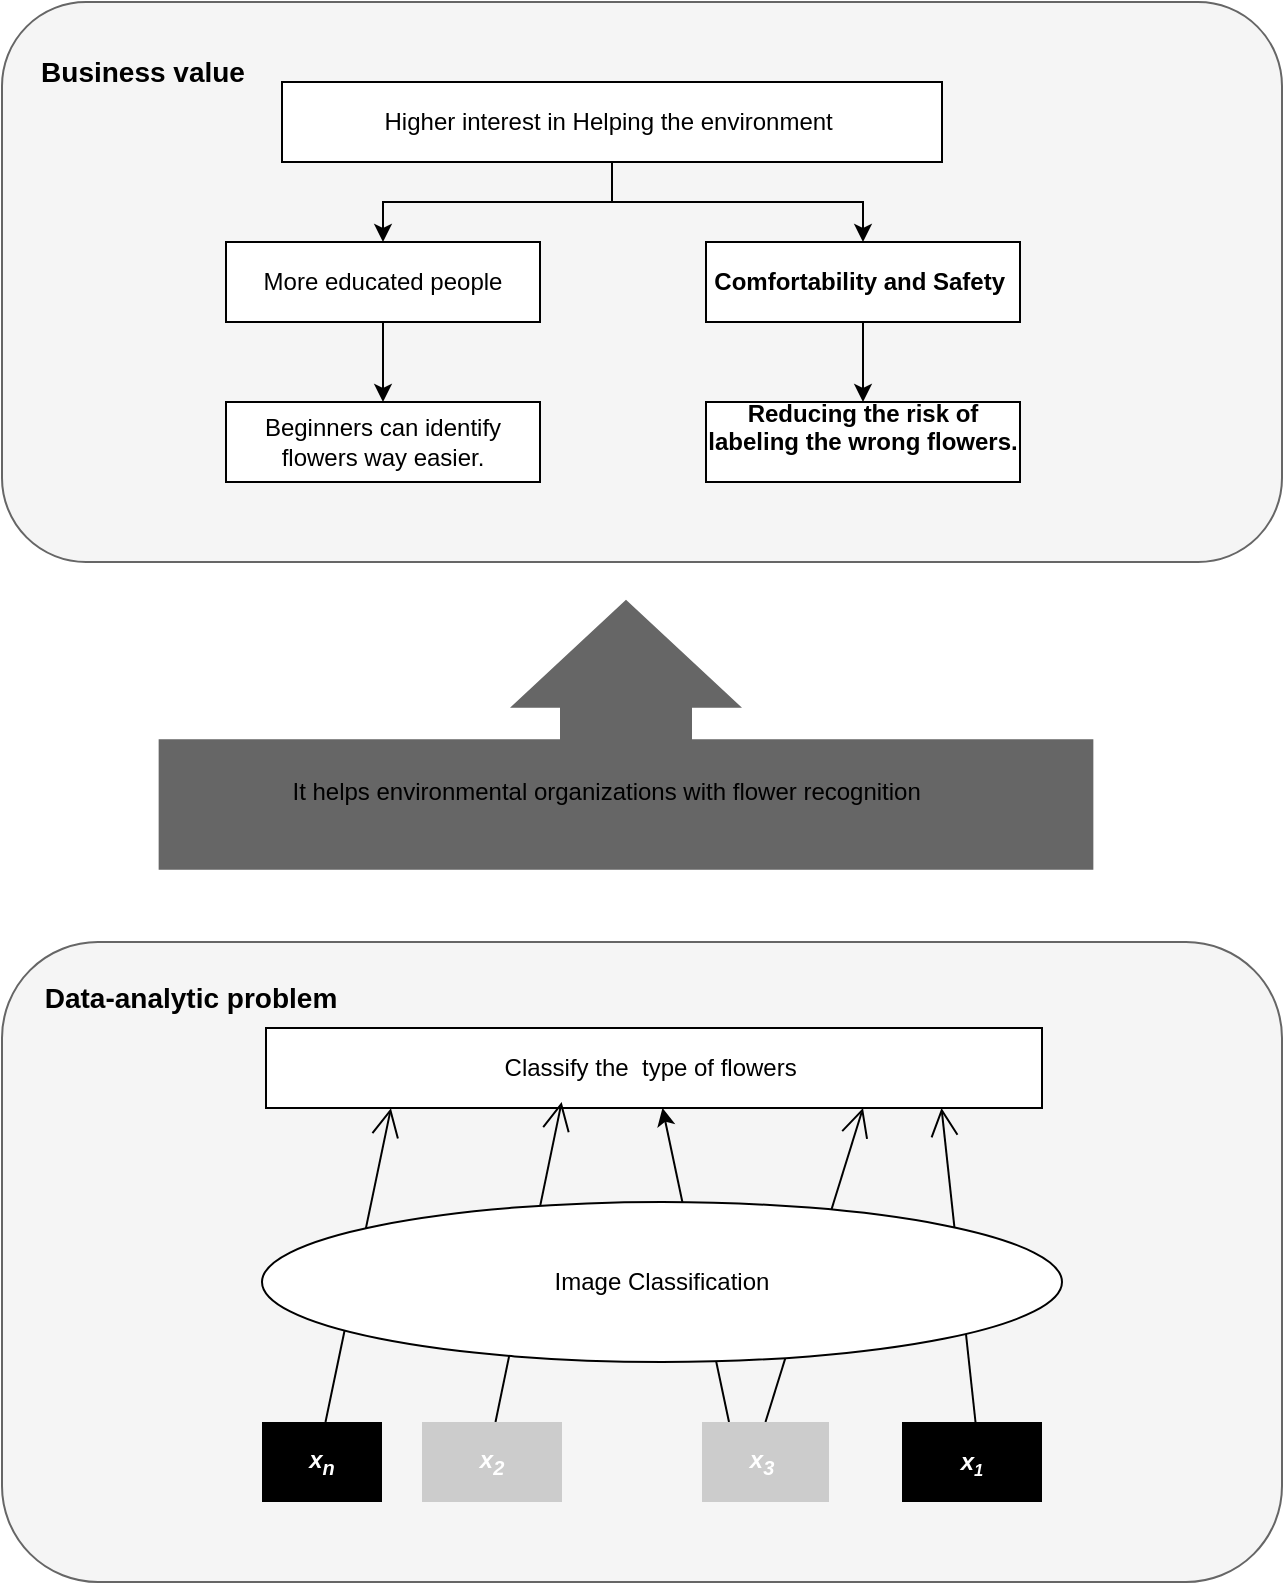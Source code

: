 <mxfile scale="1" border="0" version="24.2.3" type="device">
  <diagram id="tlBTgTD6b5n8Ggt3G-EZ" name="Page-1">
    <mxGraphModel dx="2150" dy="928" grid="1" gridSize="10" guides="1" tooltips="1" connect="1" arrows="1" fold="1" page="1" pageScale="1" pageWidth="827" pageHeight="583" math="0" shadow="0">
      <root>
        <mxCell id="0" />
        <mxCell id="1" parent="0" />
        <mxCell id="13" value="" style="rounded=1;whiteSpace=wrap;html=1;fillColor=#f5f5f5;fontColor=#333333;strokeColor=#666666;" parent="1" vertex="1">
          <mxGeometry x="240" y="500" width="640" height="320" as="geometry" />
        </mxCell>
        <mxCell id="2" value="" style="rounded=1;whiteSpace=wrap;html=1;fillColor=#f5f5f5;strokeColor=#666666;fontColor=#333333;" parent="1" vertex="1">
          <mxGeometry x="240" y="30" width="640" height="280" as="geometry" />
        </mxCell>
        <mxCell id="16" style="edgeStyle=orthogonalEdgeStyle;rounded=0;orthogonalLoop=1;jettySize=auto;html=1;" parent="1" source="3" target="8" edge="1">
          <mxGeometry relative="1" as="geometry" />
        </mxCell>
        <mxCell id="17" style="edgeStyle=orthogonalEdgeStyle;rounded=0;orthogonalLoop=1;jettySize=auto;html=1;" parent="1" source="3" target="9" edge="1">
          <mxGeometry relative="1" as="geometry" />
        </mxCell>
        <mxCell id="3" value="Higher interest in Helping the environment&amp;nbsp;" style="rounded=0;whiteSpace=wrap;html=1;" parent="1" vertex="1">
          <mxGeometry x="380" y="70" width="330" height="40" as="geometry" />
        </mxCell>
        <mxCell id="18" style="edgeStyle=orthogonalEdgeStyle;rounded=0;orthogonalLoop=1;jettySize=auto;html=1;entryX=0.5;entryY=0;entryDx=0;entryDy=0;" parent="1" source="8" target="10" edge="1">
          <mxGeometry relative="1" as="geometry" />
        </mxCell>
        <mxCell id="8" value="More educated people" style="rounded=0;whiteSpace=wrap;html=1;" parent="1" vertex="1">
          <mxGeometry x="352" y="150" width="157" height="40" as="geometry" />
        </mxCell>
        <mxCell id="22" value="" style="edgeStyle=orthogonalEdgeStyle;rounded=0;orthogonalLoop=1;jettySize=auto;html=1;" parent="1" source="9" target="11" edge="1">
          <mxGeometry relative="1" as="geometry" />
        </mxCell>
        <mxCell id="9" value="&lt;b&gt;Comfortability and Safety&amp;nbsp;&lt;/b&gt;" style="rounded=0;whiteSpace=wrap;html=1;" parent="1" vertex="1">
          <mxGeometry x="592" y="150" width="157" height="40" as="geometry" />
        </mxCell>
        <mxCell id="10" value="Beginners can identify flowers way easier." style="rounded=0;whiteSpace=wrap;html=1;" parent="1" vertex="1">
          <mxGeometry x="352" y="230" width="157" height="40" as="geometry" />
        </mxCell>
        <mxCell id="11" value="&lt;b&gt;Reducing the risk of labeling the wrong flowers.&lt;/b&gt;&lt;div&gt;&lt;br&gt;&lt;/div&gt;" style="rounded=0;whiteSpace=wrap;html=1;" parent="1" vertex="1">
          <mxGeometry x="592" y="230" width="157" height="40" as="geometry" />
        </mxCell>
        <mxCell id="14" value="" style="html=1;shadow=0;dashed=0;align=center;verticalAlign=middle;shape=mxgraph.arrows2.calloutArrow;dy=33;dx=54;notch=65.19;arrowHead=25;rotation=-90;fillColor=#666666;strokeColor=none;textDirection=ltr;" parent="1" vertex="1">
          <mxGeometry x="484.49" y="162.65" width="135.02" height="467.35" as="geometry" />
        </mxCell>
        <mxCell id="23" value="Classify the&amp;nbsp; type of flowers&amp;nbsp;" style="rounded=0;whiteSpace=wrap;html=1;" parent="1" vertex="1">
          <mxGeometry x="372" y="543" width="388" height="40" as="geometry" />
        </mxCell>
        <mxCell id="25" value="&lt;font color=&quot;#ffffff&quot;&gt;&lt;b&gt;&lt;i&gt;Y&lt;/i&gt;&lt;/b&gt;&lt;/font&gt;" style="rounded=0;whiteSpace=wrap;html=1;fillColor=#000000;strokeColor=none;" parent="1" vertex="1">
          <mxGeometry x="373.5" y="740" width="56.5" height="40" as="geometry" />
        </mxCell>
        <mxCell id="49" value="" style="endArrow=open;endFill=1;endSize=12;html=1;rounded=0;exitX=0.5;exitY=0;exitDx=0;exitDy=0;entryX=0.161;entryY=1.003;entryDx=0;entryDy=0;entryPerimeter=0;" parent="1" source="25" target="23" edge="1">
          <mxGeometry width="160" relative="1" as="geometry">
            <mxPoint x="523.5" y="500" as="sourcePoint" />
            <mxPoint x="640.133" y="583" as="targetPoint" />
          </mxGeometry>
        </mxCell>
        <mxCell id="53" value="&lt;font color=&quot;#ffffff&quot;&gt;&lt;b&gt;&lt;i&gt;Y&lt;/i&gt;&lt;/b&gt;&lt;/font&gt;" style="rounded=0;whiteSpace=wrap;html=1;fillColor=#CCCCCC;strokeColor=none;" parent="1" vertex="1">
          <mxGeometry x="453.5" y="740" width="66.5" height="40" as="geometry" />
        </mxCell>
        <mxCell id="55" value="&lt;font color=&quot;#ffffff&quot;&gt;&lt;b&gt;&lt;i&gt;X&lt;/i&gt;&lt;/b&gt;&lt;/font&gt;" style="rounded=0;whiteSpace=wrap;html=1;fillColor=#CCCCCC;strokeColor=none;" parent="1" vertex="1">
          <mxGeometry x="590" y="740" width="63.5" height="40" as="geometry" />
        </mxCell>
        <mxCell id="56" value="&lt;font color=&quot;#ffffff&quot;&gt;&lt;b&gt;&lt;i&gt;X&lt;/i&gt;&lt;/b&gt;&lt;/font&gt;" style="rounded=0;whiteSpace=wrap;html=1;fillColor=#000000;strokeColor=none;" parent="1" vertex="1">
          <mxGeometry x="693.5" y="740" width="66.5" height="40" as="geometry" />
        </mxCell>
        <mxCell id="63" value="" style="endArrow=open;endFill=1;endSize=12;html=1;rounded=0;exitX=0.5;exitY=0;exitDx=0;exitDy=0;entryX=0.75;entryY=1;entryDx=0;entryDy=0;" parent="1" source="56" edge="1">
          <mxGeometry width="160" relative="1" as="geometry">
            <mxPoint x="713.5" y="660" as="sourcePoint" />
            <mxPoint x="709.75" y="583" as="targetPoint" />
          </mxGeometry>
        </mxCell>
        <mxCell id="64" value="" style="endArrow=open;endFill=1;endSize=12;html=1;rounded=0;exitX=0.5;exitY=0;exitDx=0;exitDy=0;entryX=0.5;entryY=1;entryDx=0;entryDy=0;" parent="1" source="55" edge="1">
          <mxGeometry width="160" relative="1" as="geometry">
            <mxPoint x="632" y="660" as="sourcePoint" />
            <mxPoint x="670.5" y="583" as="targetPoint" />
          </mxGeometry>
        </mxCell>
        <mxCell id="69" value="" style="endArrow=open;endFill=1;endSize=12;html=1;rounded=0;exitX=0.5;exitY=0;exitDx=0;exitDy=0;entryX=0.381;entryY=0.925;entryDx=0;entryDy=0;entryPerimeter=0;" parent="1" source="53" target="23" edge="1">
          <mxGeometry width="160" relative="1" as="geometry">
            <mxPoint x="543.5" y="700" as="sourcePoint" />
            <mxPoint x="653.5" y="620" as="targetPoint" />
            <Array as="points" />
          </mxGeometry>
        </mxCell>
        <mxCell id="87" value="&lt;b&gt;&lt;font style=&quot;font-size: 14px;&quot;&gt;Business value&lt;/font&gt;&lt;/b&gt;" style="text;html=1;align=center;verticalAlign=middle;resizable=0;points=[];autosize=1;strokeColor=none;fillColor=none;" parent="1" vertex="1">
          <mxGeometry x="250" y="50" width="120" height="30" as="geometry" />
        </mxCell>
        <mxCell id="88" value="&lt;b&gt;&lt;font style=&quot;font-size: 14px;&quot;&gt;Data-analytic problem&lt;/font&gt;&lt;/b&gt;" style="text;html=1;align=center;verticalAlign=middle;resizable=0;points=[];autosize=1;strokeColor=none;fillColor=none;" parent="1" vertex="1">
          <mxGeometry x="254" y="513" width="160" height="30" as="geometry" />
        </mxCell>
        <mxCell id="S7uaMKOrWHMENjDrE0Bv-109" value="" style="endArrow=classic;html=1;rounded=0;" parent="1" target="23" edge="1">
          <mxGeometry width="50" height="50" relative="1" as="geometry">
            <mxPoint x="603.5" y="740" as="sourcePoint" />
            <mxPoint x="653.5" y="690" as="targetPoint" />
          </mxGeometry>
        </mxCell>
        <mxCell id="AVpegdvpsQVoMJsOn8eH-108" value="Image Classification" style="ellipse;whiteSpace=wrap;html=1;" parent="1" vertex="1">
          <mxGeometry x="370" y="630" width="400" height="80" as="geometry" />
        </mxCell>
        <mxCell id="AVpegdvpsQVoMJsOn8eH-112" value="&lt;font color=&quot;#ffffff&quot;&gt;&lt;b&gt;&lt;i&gt;x&lt;sub&gt;n&lt;/sub&gt;&lt;/i&gt;&lt;/b&gt;&lt;/font&gt;" style="rounded=0;whiteSpace=wrap;html=1;fillColor=#000000;strokeColor=none;" parent="1" vertex="1">
          <mxGeometry x="370" y="740" width="60" height="40" as="geometry" />
        </mxCell>
        <mxCell id="AVpegdvpsQVoMJsOn8eH-113" value="&lt;font color=&quot;#ffffff&quot;&gt;&lt;b&gt;&lt;i&gt;x&lt;sub&gt;3&lt;/sub&gt;&lt;/i&gt;&lt;/b&gt;&lt;/font&gt;" style="rounded=0;whiteSpace=wrap;html=1;fillColor=#CCCCCC;strokeColor=none;" parent="1" vertex="1">
          <mxGeometry x="590" y="740" width="60" height="40" as="geometry" />
        </mxCell>
        <mxCell id="AVpegdvpsQVoMJsOn8eH-114" value="&lt;font color=&quot;#ffffff&quot;&gt;&lt;b&gt;&lt;i&gt;x&lt;sub&gt;2&lt;/sub&gt;&lt;/i&gt;&lt;/b&gt;&lt;/font&gt;" style="rounded=0;whiteSpace=wrap;html=1;fillColor=#CCCCCC;strokeColor=none;" parent="1" vertex="1">
          <mxGeometry x="450" y="740" width="70" height="40" as="geometry" />
        </mxCell>
        <mxCell id="AVpegdvpsQVoMJsOn8eH-115" value="&lt;font color=&quot;#ffffff&quot;&gt;&lt;b&gt;&lt;i&gt;x&lt;span style=&quot;font-size: 10px;&quot;&gt;&lt;sub&gt;1&lt;/sub&gt;&lt;/span&gt;&lt;/i&gt;&lt;/b&gt;&lt;/font&gt;" style="rounded=0;whiteSpace=wrap;html=1;fillColor=#000000;strokeColor=none;" parent="1" vertex="1">
          <mxGeometry x="690" y="740" width="70" height="40" as="geometry" />
        </mxCell>
        <mxCell id="AVpegdvpsQVoMJsOn8eH-118" value="It&amp;nbsp;helps environmental organizations with flower recognition&amp;nbsp;" style="text;strokeColor=none;align=center;fillColor=none;html=1;verticalAlign=middle;whiteSpace=wrap;rounded=0;" parent="1" vertex="1">
          <mxGeometry x="364" y="410" width="360" height="30" as="geometry" />
        </mxCell>
      </root>
    </mxGraphModel>
  </diagram>
</mxfile>
